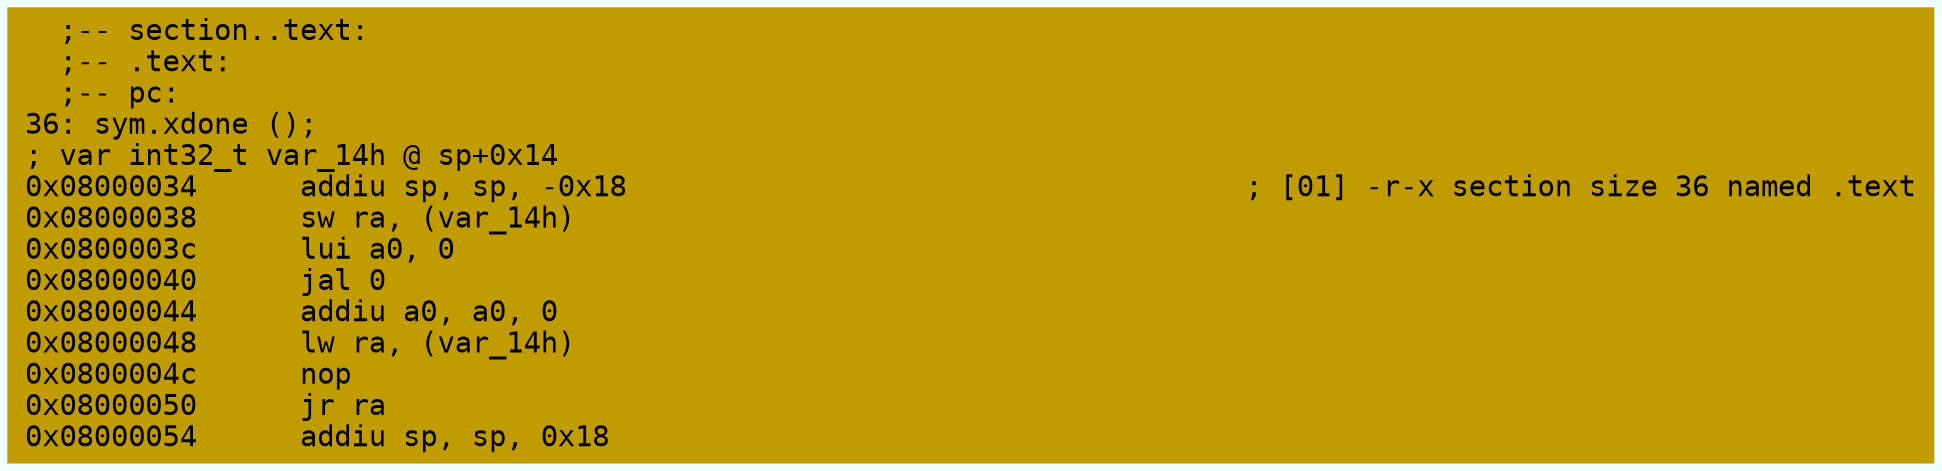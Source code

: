 digraph code {
	graph [bgcolor=azure fontsize=8 fontname="Courier" splines="ortho"];
	node [fillcolor=gray style=filled shape=box];
	edge [arrowhead="normal"];
	"0x08000034" [URL="sym.xdone/0x08000034", fillcolor="#c19c00",color="#c19c00", fontname="Courier",label="  ;-- section..text:\l  ;-- .text:\l  ;-- pc:\l36: sym.xdone ();\l; var int32_t var_14h @ sp+0x14\l0x08000034      addiu sp, sp, -0x18                                    ; [01] -r-x section size 36 named .text\l0x08000038      sw ra, (var_14h)\l0x0800003c      lui a0, 0\l0x08000040      jal 0\l0x08000044      addiu a0, a0, 0\l0x08000048      lw ra, (var_14h)\l0x0800004c      nop\l0x08000050      jr ra\l0x08000054      addiu sp, sp, 0x18\l"]
}
